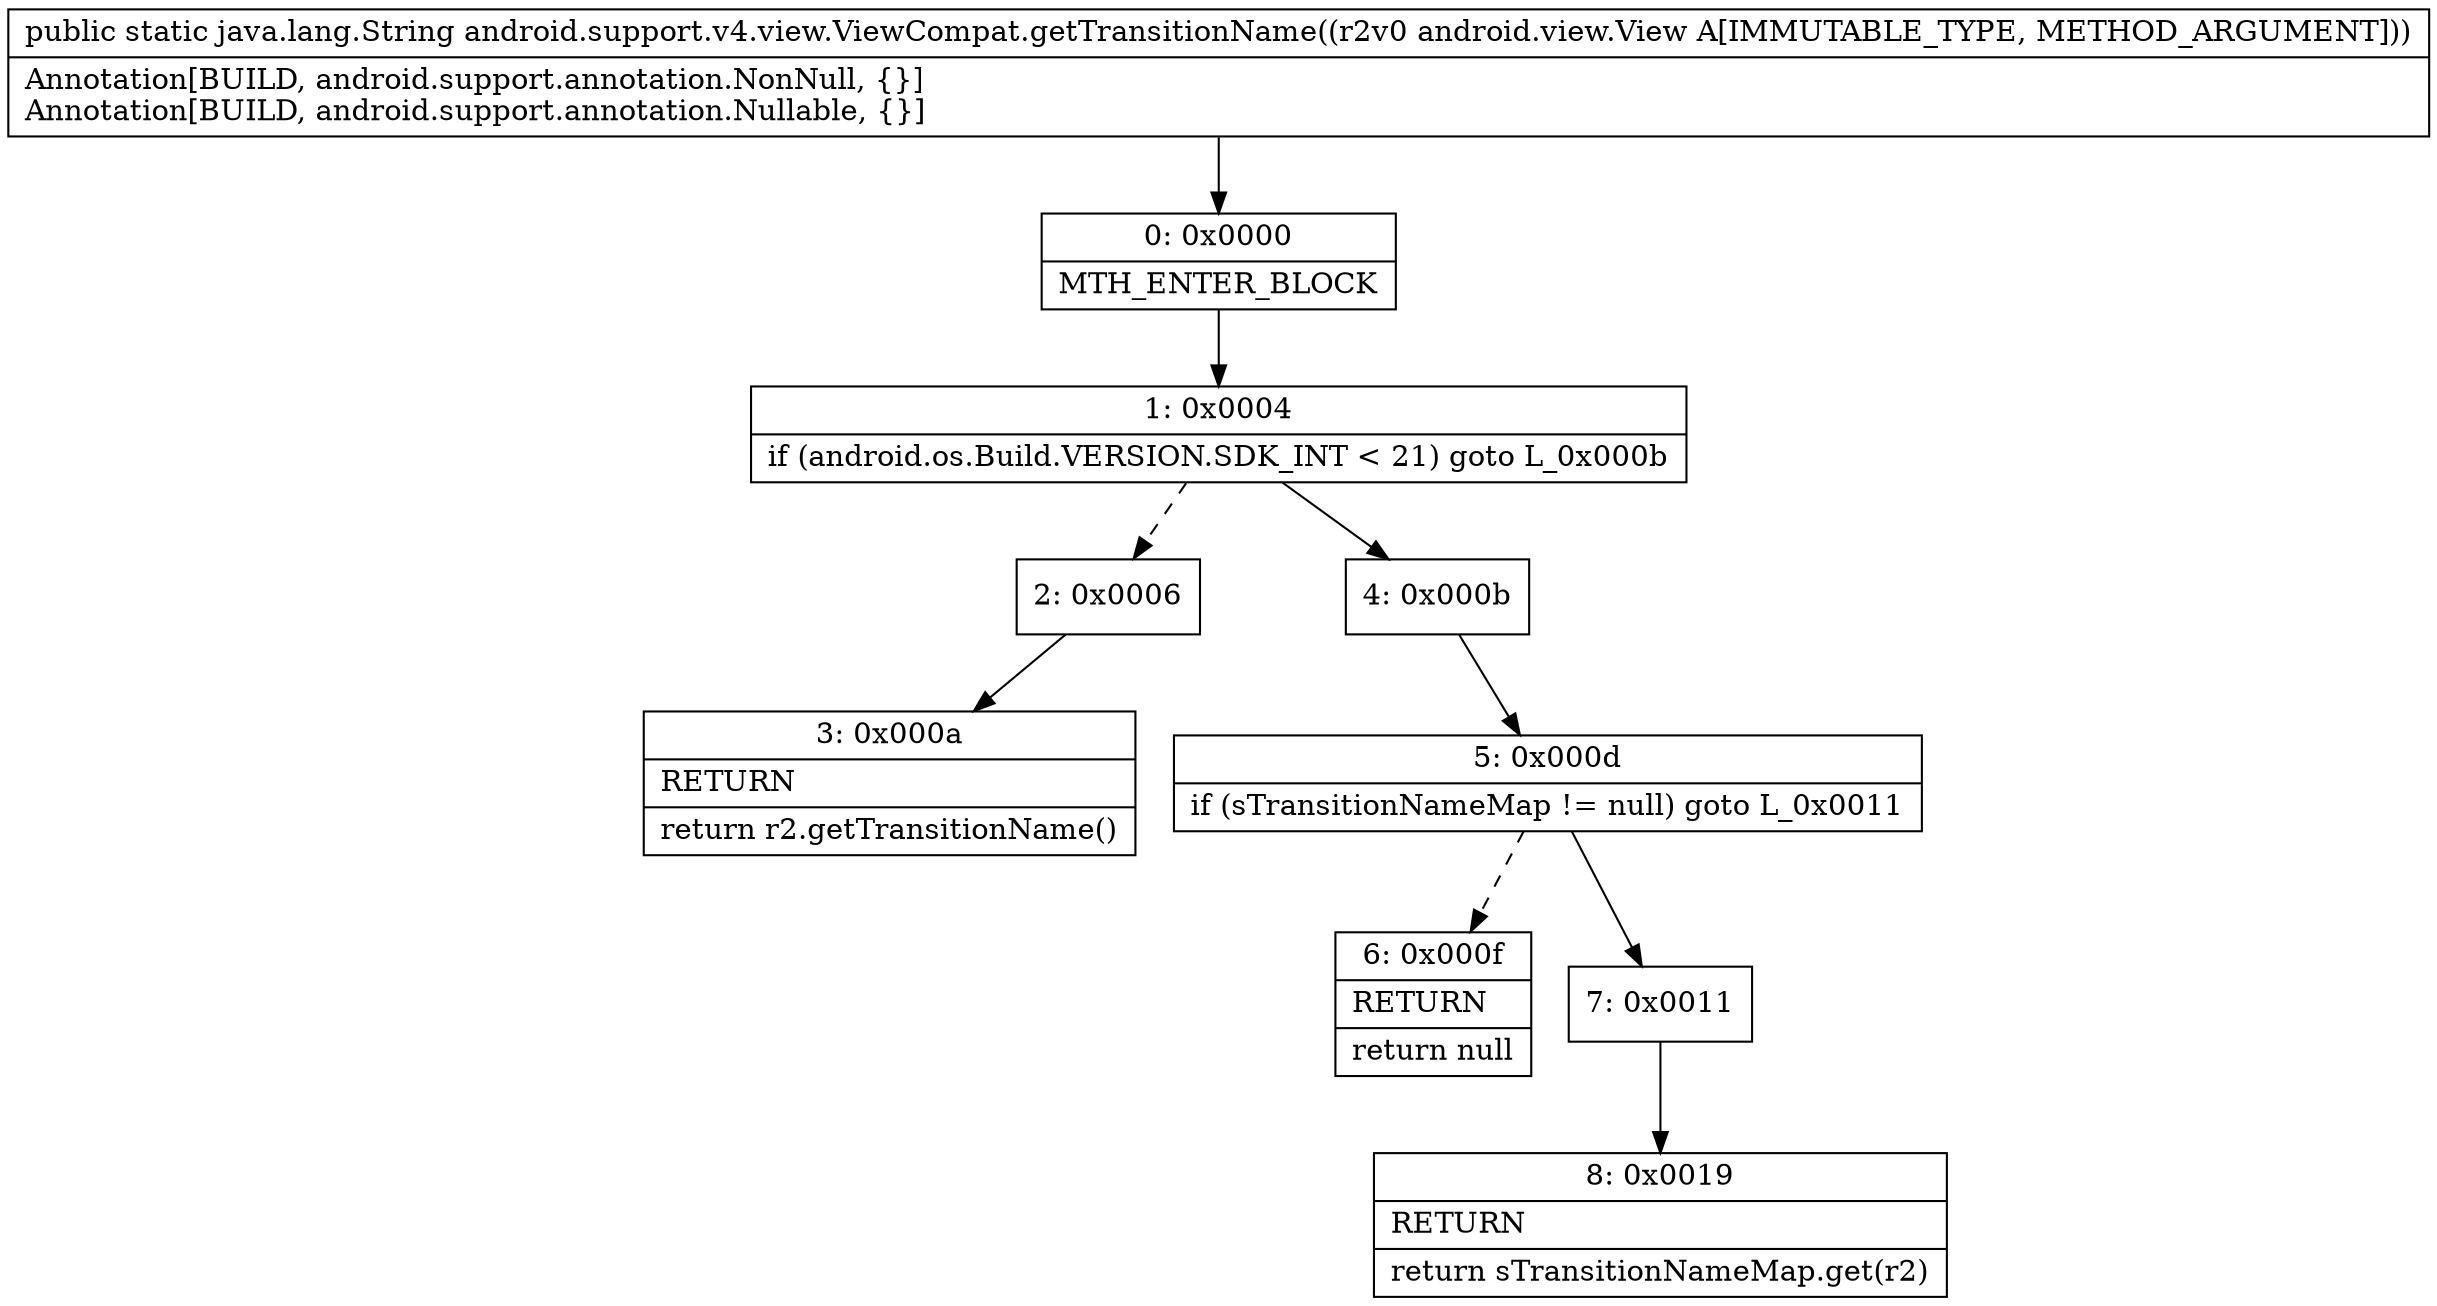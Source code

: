 digraph "CFG forandroid.support.v4.view.ViewCompat.getTransitionName(Landroid\/view\/View;)Ljava\/lang\/String;" {
Node_0 [shape=record,label="{0\:\ 0x0000|MTH_ENTER_BLOCK\l}"];
Node_1 [shape=record,label="{1\:\ 0x0004|if (android.os.Build.VERSION.SDK_INT \< 21) goto L_0x000b\l}"];
Node_2 [shape=record,label="{2\:\ 0x0006}"];
Node_3 [shape=record,label="{3\:\ 0x000a|RETURN\l|return r2.getTransitionName()\l}"];
Node_4 [shape=record,label="{4\:\ 0x000b}"];
Node_5 [shape=record,label="{5\:\ 0x000d|if (sTransitionNameMap != null) goto L_0x0011\l}"];
Node_6 [shape=record,label="{6\:\ 0x000f|RETURN\l|return null\l}"];
Node_7 [shape=record,label="{7\:\ 0x0011}"];
Node_8 [shape=record,label="{8\:\ 0x0019|RETURN\l|return sTransitionNameMap.get(r2)\l}"];
MethodNode[shape=record,label="{public static java.lang.String android.support.v4.view.ViewCompat.getTransitionName((r2v0 android.view.View A[IMMUTABLE_TYPE, METHOD_ARGUMENT]))  | Annotation[BUILD, android.support.annotation.NonNull, \{\}]\lAnnotation[BUILD, android.support.annotation.Nullable, \{\}]\l}"];
MethodNode -> Node_0;
Node_0 -> Node_1;
Node_1 -> Node_2[style=dashed];
Node_1 -> Node_4;
Node_2 -> Node_3;
Node_4 -> Node_5;
Node_5 -> Node_6[style=dashed];
Node_5 -> Node_7;
Node_7 -> Node_8;
}

